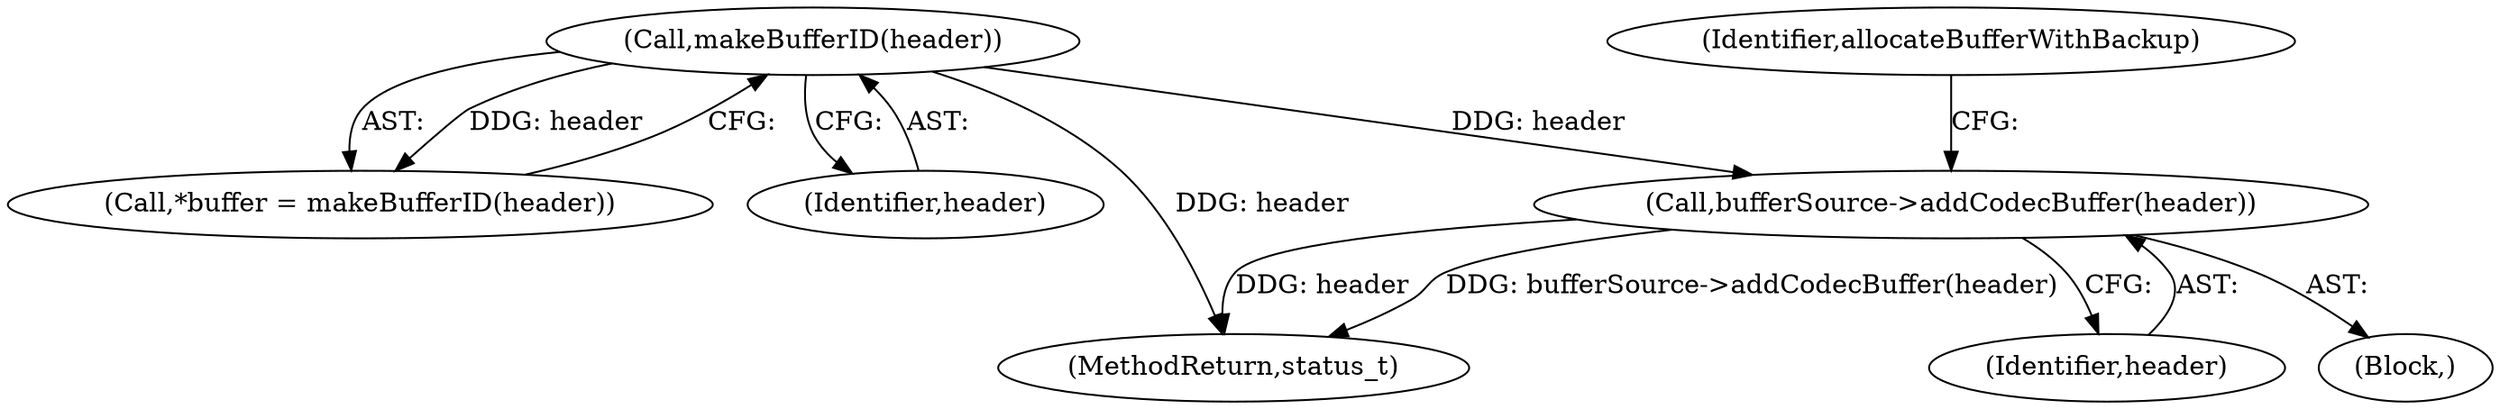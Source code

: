 digraph "0_Android_b351eabb428c7ca85a34513c64601f437923d576_3@pointer" {
"1000180" [label="(Call,bufferSource->addCodecBuffer(header))"];
"1000164" [label="(Call,makeBufferID(header))"];
"1000161" [label="(Call,*buffer = makeBufferID(header))"];
"1000179" [label="(Block,)"];
"1000180" [label="(Call,bufferSource->addCodecBuffer(header))"];
"1000165" [label="(Identifier,header)"];
"1000164" [label="(Call,makeBufferID(header))"];
"1000197" [label="(MethodReturn,status_t)"];
"1000181" [label="(Identifier,header)"];
"1000183" [label="(Identifier,allocateBufferWithBackup)"];
"1000180" -> "1000179"  [label="AST: "];
"1000180" -> "1000181"  [label="CFG: "];
"1000181" -> "1000180"  [label="AST: "];
"1000183" -> "1000180"  [label="CFG: "];
"1000180" -> "1000197"  [label="DDG: header"];
"1000180" -> "1000197"  [label="DDG: bufferSource->addCodecBuffer(header)"];
"1000164" -> "1000180"  [label="DDG: header"];
"1000164" -> "1000161"  [label="AST: "];
"1000164" -> "1000165"  [label="CFG: "];
"1000165" -> "1000164"  [label="AST: "];
"1000161" -> "1000164"  [label="CFG: "];
"1000164" -> "1000197"  [label="DDG: header"];
"1000164" -> "1000161"  [label="DDG: header"];
}
